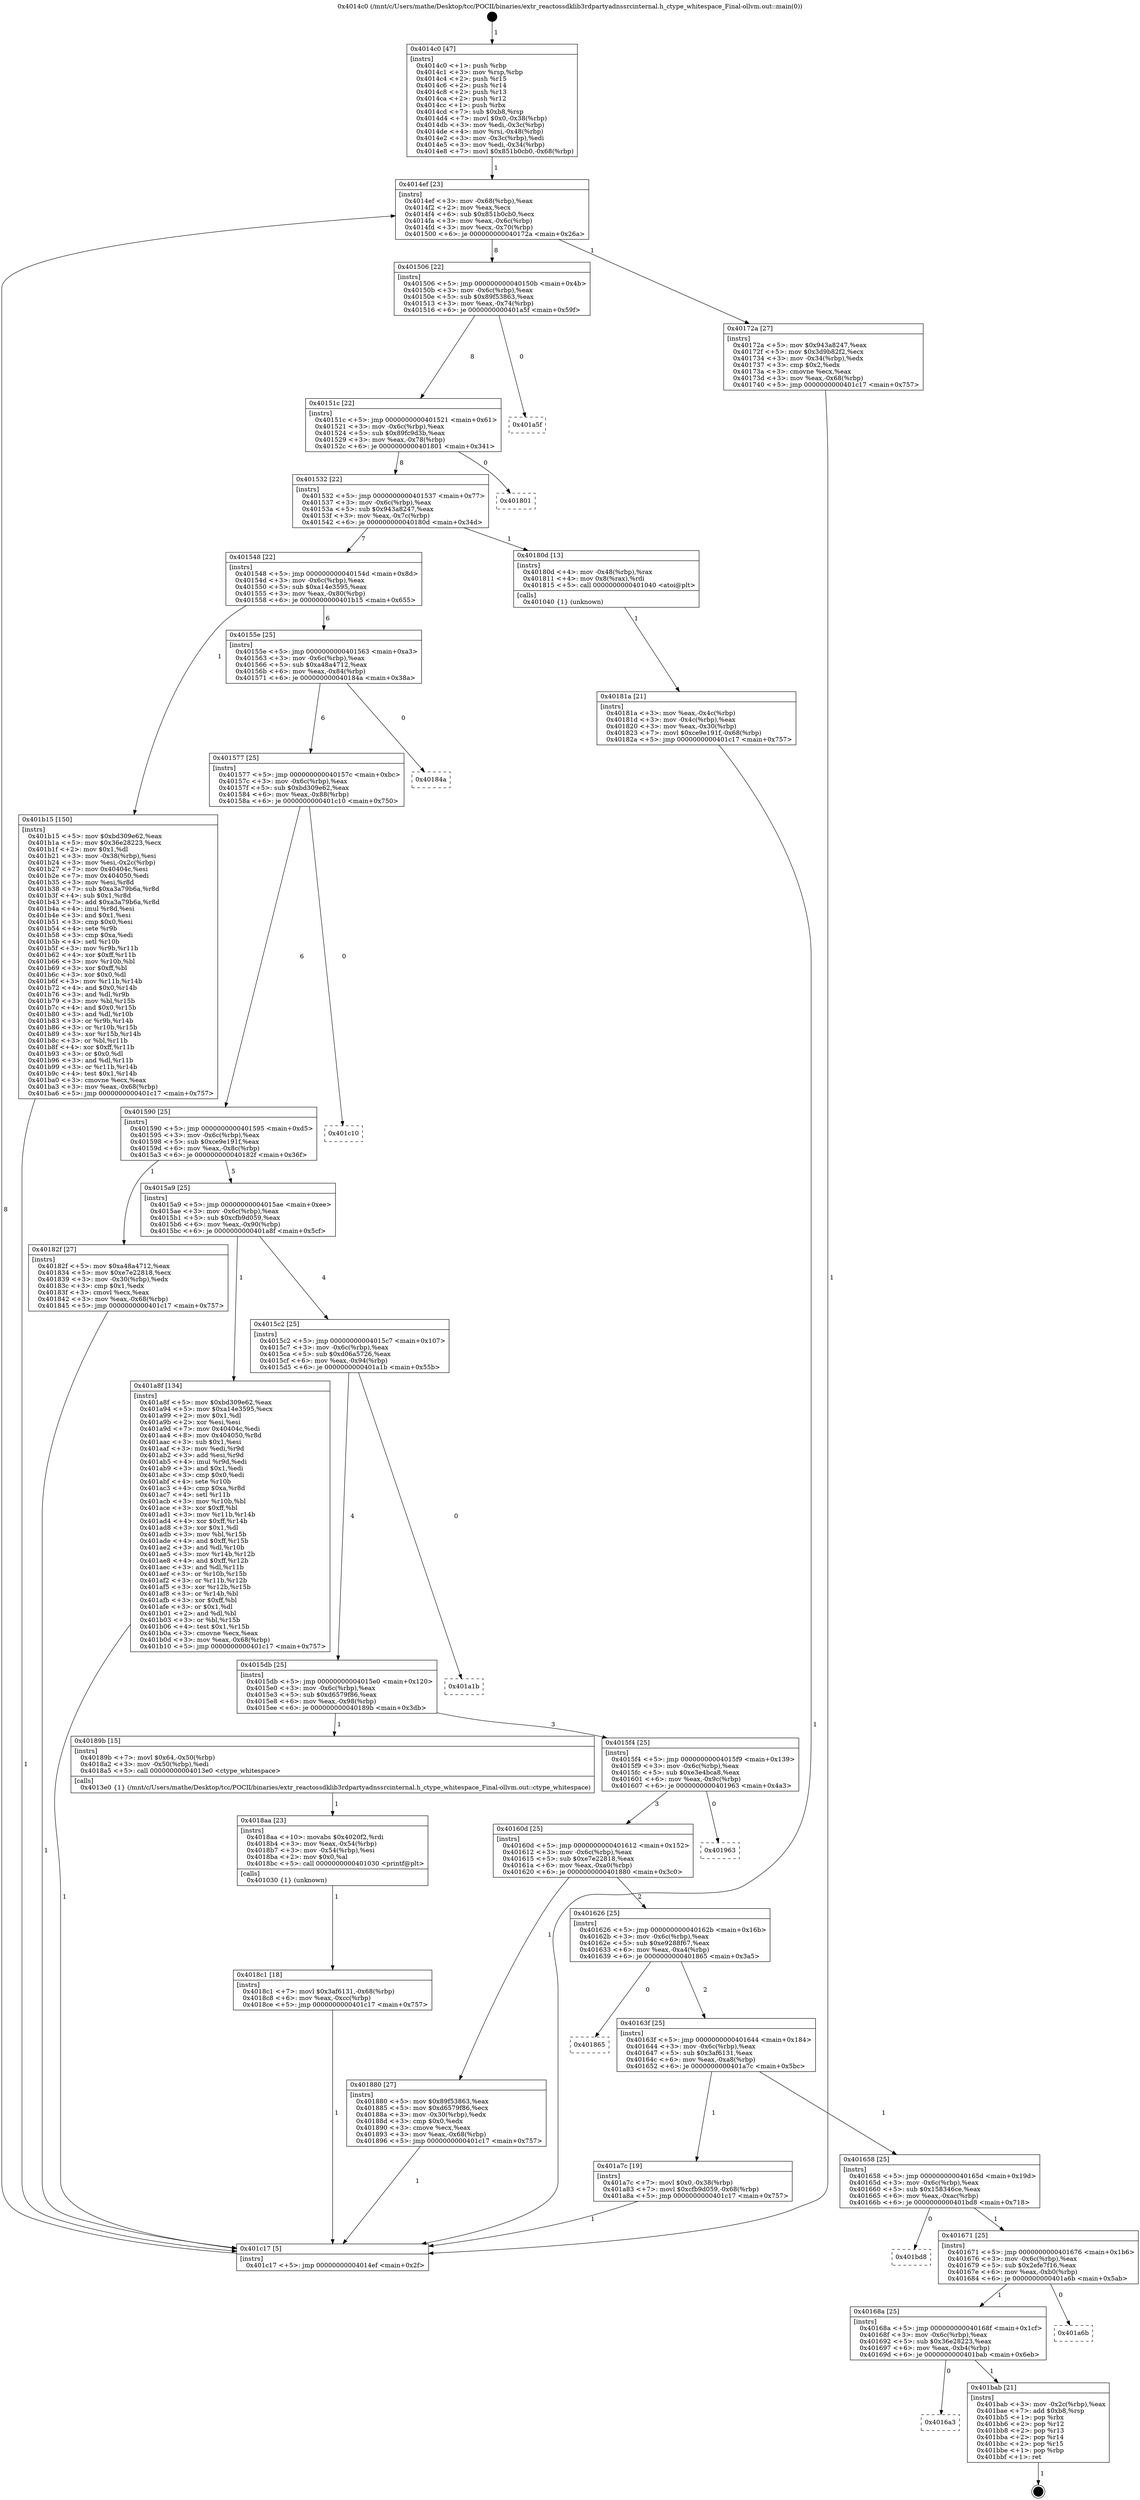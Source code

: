 digraph "0x4014c0" {
  label = "0x4014c0 (/mnt/c/Users/mathe/Desktop/tcc/POCII/binaries/extr_reactossdklib3rdpartyadnssrcinternal.h_ctype_whitespace_Final-ollvm.out::main(0))"
  labelloc = "t"
  node[shape=record]

  Entry [label="",width=0.3,height=0.3,shape=circle,fillcolor=black,style=filled]
  "0x4014ef" [label="{
     0x4014ef [23]\l
     | [instrs]\l
     &nbsp;&nbsp;0x4014ef \<+3\>: mov -0x68(%rbp),%eax\l
     &nbsp;&nbsp;0x4014f2 \<+2\>: mov %eax,%ecx\l
     &nbsp;&nbsp;0x4014f4 \<+6\>: sub $0x851b0cb0,%ecx\l
     &nbsp;&nbsp;0x4014fa \<+3\>: mov %eax,-0x6c(%rbp)\l
     &nbsp;&nbsp;0x4014fd \<+3\>: mov %ecx,-0x70(%rbp)\l
     &nbsp;&nbsp;0x401500 \<+6\>: je 000000000040172a \<main+0x26a\>\l
  }"]
  "0x40172a" [label="{
     0x40172a [27]\l
     | [instrs]\l
     &nbsp;&nbsp;0x40172a \<+5\>: mov $0x943a8247,%eax\l
     &nbsp;&nbsp;0x40172f \<+5\>: mov $0x3d9b82f2,%ecx\l
     &nbsp;&nbsp;0x401734 \<+3\>: mov -0x34(%rbp),%edx\l
     &nbsp;&nbsp;0x401737 \<+3\>: cmp $0x2,%edx\l
     &nbsp;&nbsp;0x40173a \<+3\>: cmovne %ecx,%eax\l
     &nbsp;&nbsp;0x40173d \<+3\>: mov %eax,-0x68(%rbp)\l
     &nbsp;&nbsp;0x401740 \<+5\>: jmp 0000000000401c17 \<main+0x757\>\l
  }"]
  "0x401506" [label="{
     0x401506 [22]\l
     | [instrs]\l
     &nbsp;&nbsp;0x401506 \<+5\>: jmp 000000000040150b \<main+0x4b\>\l
     &nbsp;&nbsp;0x40150b \<+3\>: mov -0x6c(%rbp),%eax\l
     &nbsp;&nbsp;0x40150e \<+5\>: sub $0x89f53863,%eax\l
     &nbsp;&nbsp;0x401513 \<+3\>: mov %eax,-0x74(%rbp)\l
     &nbsp;&nbsp;0x401516 \<+6\>: je 0000000000401a5f \<main+0x59f\>\l
  }"]
  "0x401c17" [label="{
     0x401c17 [5]\l
     | [instrs]\l
     &nbsp;&nbsp;0x401c17 \<+5\>: jmp 00000000004014ef \<main+0x2f\>\l
  }"]
  "0x4014c0" [label="{
     0x4014c0 [47]\l
     | [instrs]\l
     &nbsp;&nbsp;0x4014c0 \<+1\>: push %rbp\l
     &nbsp;&nbsp;0x4014c1 \<+3\>: mov %rsp,%rbp\l
     &nbsp;&nbsp;0x4014c4 \<+2\>: push %r15\l
     &nbsp;&nbsp;0x4014c6 \<+2\>: push %r14\l
     &nbsp;&nbsp;0x4014c8 \<+2\>: push %r13\l
     &nbsp;&nbsp;0x4014ca \<+2\>: push %r12\l
     &nbsp;&nbsp;0x4014cc \<+1\>: push %rbx\l
     &nbsp;&nbsp;0x4014cd \<+7\>: sub $0xb8,%rsp\l
     &nbsp;&nbsp;0x4014d4 \<+7\>: movl $0x0,-0x38(%rbp)\l
     &nbsp;&nbsp;0x4014db \<+3\>: mov %edi,-0x3c(%rbp)\l
     &nbsp;&nbsp;0x4014de \<+4\>: mov %rsi,-0x48(%rbp)\l
     &nbsp;&nbsp;0x4014e2 \<+3\>: mov -0x3c(%rbp),%edi\l
     &nbsp;&nbsp;0x4014e5 \<+3\>: mov %edi,-0x34(%rbp)\l
     &nbsp;&nbsp;0x4014e8 \<+7\>: movl $0x851b0cb0,-0x68(%rbp)\l
  }"]
  Exit [label="",width=0.3,height=0.3,shape=circle,fillcolor=black,style=filled,peripheries=2]
  "0x401a5f" [label="{
     0x401a5f\l
  }", style=dashed]
  "0x40151c" [label="{
     0x40151c [22]\l
     | [instrs]\l
     &nbsp;&nbsp;0x40151c \<+5\>: jmp 0000000000401521 \<main+0x61\>\l
     &nbsp;&nbsp;0x401521 \<+3\>: mov -0x6c(%rbp),%eax\l
     &nbsp;&nbsp;0x401524 \<+5\>: sub $0x89fc9d3b,%eax\l
     &nbsp;&nbsp;0x401529 \<+3\>: mov %eax,-0x78(%rbp)\l
     &nbsp;&nbsp;0x40152c \<+6\>: je 0000000000401801 \<main+0x341\>\l
  }"]
  "0x4016a3" [label="{
     0x4016a3\l
  }", style=dashed]
  "0x401801" [label="{
     0x401801\l
  }", style=dashed]
  "0x401532" [label="{
     0x401532 [22]\l
     | [instrs]\l
     &nbsp;&nbsp;0x401532 \<+5\>: jmp 0000000000401537 \<main+0x77\>\l
     &nbsp;&nbsp;0x401537 \<+3\>: mov -0x6c(%rbp),%eax\l
     &nbsp;&nbsp;0x40153a \<+5\>: sub $0x943a8247,%eax\l
     &nbsp;&nbsp;0x40153f \<+3\>: mov %eax,-0x7c(%rbp)\l
     &nbsp;&nbsp;0x401542 \<+6\>: je 000000000040180d \<main+0x34d\>\l
  }"]
  "0x401bab" [label="{
     0x401bab [21]\l
     | [instrs]\l
     &nbsp;&nbsp;0x401bab \<+3\>: mov -0x2c(%rbp),%eax\l
     &nbsp;&nbsp;0x401bae \<+7\>: add $0xb8,%rsp\l
     &nbsp;&nbsp;0x401bb5 \<+1\>: pop %rbx\l
     &nbsp;&nbsp;0x401bb6 \<+2\>: pop %r12\l
     &nbsp;&nbsp;0x401bb8 \<+2\>: pop %r13\l
     &nbsp;&nbsp;0x401bba \<+2\>: pop %r14\l
     &nbsp;&nbsp;0x401bbc \<+2\>: pop %r15\l
     &nbsp;&nbsp;0x401bbe \<+1\>: pop %rbp\l
     &nbsp;&nbsp;0x401bbf \<+1\>: ret\l
  }"]
  "0x40180d" [label="{
     0x40180d [13]\l
     | [instrs]\l
     &nbsp;&nbsp;0x40180d \<+4\>: mov -0x48(%rbp),%rax\l
     &nbsp;&nbsp;0x401811 \<+4\>: mov 0x8(%rax),%rdi\l
     &nbsp;&nbsp;0x401815 \<+5\>: call 0000000000401040 \<atoi@plt\>\l
     | [calls]\l
     &nbsp;&nbsp;0x401040 \{1\} (unknown)\l
  }"]
  "0x401548" [label="{
     0x401548 [22]\l
     | [instrs]\l
     &nbsp;&nbsp;0x401548 \<+5\>: jmp 000000000040154d \<main+0x8d\>\l
     &nbsp;&nbsp;0x40154d \<+3\>: mov -0x6c(%rbp),%eax\l
     &nbsp;&nbsp;0x401550 \<+5\>: sub $0xa14e3595,%eax\l
     &nbsp;&nbsp;0x401555 \<+3\>: mov %eax,-0x80(%rbp)\l
     &nbsp;&nbsp;0x401558 \<+6\>: je 0000000000401b15 \<main+0x655\>\l
  }"]
  "0x40181a" [label="{
     0x40181a [21]\l
     | [instrs]\l
     &nbsp;&nbsp;0x40181a \<+3\>: mov %eax,-0x4c(%rbp)\l
     &nbsp;&nbsp;0x40181d \<+3\>: mov -0x4c(%rbp),%eax\l
     &nbsp;&nbsp;0x401820 \<+3\>: mov %eax,-0x30(%rbp)\l
     &nbsp;&nbsp;0x401823 \<+7\>: movl $0xce9e191f,-0x68(%rbp)\l
     &nbsp;&nbsp;0x40182a \<+5\>: jmp 0000000000401c17 \<main+0x757\>\l
  }"]
  "0x40168a" [label="{
     0x40168a [25]\l
     | [instrs]\l
     &nbsp;&nbsp;0x40168a \<+5\>: jmp 000000000040168f \<main+0x1cf\>\l
     &nbsp;&nbsp;0x40168f \<+3\>: mov -0x6c(%rbp),%eax\l
     &nbsp;&nbsp;0x401692 \<+5\>: sub $0x36e28223,%eax\l
     &nbsp;&nbsp;0x401697 \<+6\>: mov %eax,-0xb4(%rbp)\l
     &nbsp;&nbsp;0x40169d \<+6\>: je 0000000000401bab \<main+0x6eb\>\l
  }"]
  "0x401b15" [label="{
     0x401b15 [150]\l
     | [instrs]\l
     &nbsp;&nbsp;0x401b15 \<+5\>: mov $0xbd309e62,%eax\l
     &nbsp;&nbsp;0x401b1a \<+5\>: mov $0x36e28223,%ecx\l
     &nbsp;&nbsp;0x401b1f \<+2\>: mov $0x1,%dl\l
     &nbsp;&nbsp;0x401b21 \<+3\>: mov -0x38(%rbp),%esi\l
     &nbsp;&nbsp;0x401b24 \<+3\>: mov %esi,-0x2c(%rbp)\l
     &nbsp;&nbsp;0x401b27 \<+7\>: mov 0x40404c,%esi\l
     &nbsp;&nbsp;0x401b2e \<+7\>: mov 0x404050,%edi\l
     &nbsp;&nbsp;0x401b35 \<+3\>: mov %esi,%r8d\l
     &nbsp;&nbsp;0x401b38 \<+7\>: sub $0xa3a79b6a,%r8d\l
     &nbsp;&nbsp;0x401b3f \<+4\>: sub $0x1,%r8d\l
     &nbsp;&nbsp;0x401b43 \<+7\>: add $0xa3a79b6a,%r8d\l
     &nbsp;&nbsp;0x401b4a \<+4\>: imul %r8d,%esi\l
     &nbsp;&nbsp;0x401b4e \<+3\>: and $0x1,%esi\l
     &nbsp;&nbsp;0x401b51 \<+3\>: cmp $0x0,%esi\l
     &nbsp;&nbsp;0x401b54 \<+4\>: sete %r9b\l
     &nbsp;&nbsp;0x401b58 \<+3\>: cmp $0xa,%edi\l
     &nbsp;&nbsp;0x401b5b \<+4\>: setl %r10b\l
     &nbsp;&nbsp;0x401b5f \<+3\>: mov %r9b,%r11b\l
     &nbsp;&nbsp;0x401b62 \<+4\>: xor $0xff,%r11b\l
     &nbsp;&nbsp;0x401b66 \<+3\>: mov %r10b,%bl\l
     &nbsp;&nbsp;0x401b69 \<+3\>: xor $0xff,%bl\l
     &nbsp;&nbsp;0x401b6c \<+3\>: xor $0x0,%dl\l
     &nbsp;&nbsp;0x401b6f \<+3\>: mov %r11b,%r14b\l
     &nbsp;&nbsp;0x401b72 \<+4\>: and $0x0,%r14b\l
     &nbsp;&nbsp;0x401b76 \<+3\>: and %dl,%r9b\l
     &nbsp;&nbsp;0x401b79 \<+3\>: mov %bl,%r15b\l
     &nbsp;&nbsp;0x401b7c \<+4\>: and $0x0,%r15b\l
     &nbsp;&nbsp;0x401b80 \<+3\>: and %dl,%r10b\l
     &nbsp;&nbsp;0x401b83 \<+3\>: or %r9b,%r14b\l
     &nbsp;&nbsp;0x401b86 \<+3\>: or %r10b,%r15b\l
     &nbsp;&nbsp;0x401b89 \<+3\>: xor %r15b,%r14b\l
     &nbsp;&nbsp;0x401b8c \<+3\>: or %bl,%r11b\l
     &nbsp;&nbsp;0x401b8f \<+4\>: xor $0xff,%r11b\l
     &nbsp;&nbsp;0x401b93 \<+3\>: or $0x0,%dl\l
     &nbsp;&nbsp;0x401b96 \<+3\>: and %dl,%r11b\l
     &nbsp;&nbsp;0x401b99 \<+3\>: or %r11b,%r14b\l
     &nbsp;&nbsp;0x401b9c \<+4\>: test $0x1,%r14b\l
     &nbsp;&nbsp;0x401ba0 \<+3\>: cmovne %ecx,%eax\l
     &nbsp;&nbsp;0x401ba3 \<+3\>: mov %eax,-0x68(%rbp)\l
     &nbsp;&nbsp;0x401ba6 \<+5\>: jmp 0000000000401c17 \<main+0x757\>\l
  }"]
  "0x40155e" [label="{
     0x40155e [25]\l
     | [instrs]\l
     &nbsp;&nbsp;0x40155e \<+5\>: jmp 0000000000401563 \<main+0xa3\>\l
     &nbsp;&nbsp;0x401563 \<+3\>: mov -0x6c(%rbp),%eax\l
     &nbsp;&nbsp;0x401566 \<+5\>: sub $0xa48a4712,%eax\l
     &nbsp;&nbsp;0x40156b \<+6\>: mov %eax,-0x84(%rbp)\l
     &nbsp;&nbsp;0x401571 \<+6\>: je 000000000040184a \<main+0x38a\>\l
  }"]
  "0x401a6b" [label="{
     0x401a6b\l
  }", style=dashed]
  "0x40184a" [label="{
     0x40184a\l
  }", style=dashed]
  "0x401577" [label="{
     0x401577 [25]\l
     | [instrs]\l
     &nbsp;&nbsp;0x401577 \<+5\>: jmp 000000000040157c \<main+0xbc\>\l
     &nbsp;&nbsp;0x40157c \<+3\>: mov -0x6c(%rbp),%eax\l
     &nbsp;&nbsp;0x40157f \<+5\>: sub $0xbd309e62,%eax\l
     &nbsp;&nbsp;0x401584 \<+6\>: mov %eax,-0x88(%rbp)\l
     &nbsp;&nbsp;0x40158a \<+6\>: je 0000000000401c10 \<main+0x750\>\l
  }"]
  "0x401671" [label="{
     0x401671 [25]\l
     | [instrs]\l
     &nbsp;&nbsp;0x401671 \<+5\>: jmp 0000000000401676 \<main+0x1b6\>\l
     &nbsp;&nbsp;0x401676 \<+3\>: mov -0x6c(%rbp),%eax\l
     &nbsp;&nbsp;0x401679 \<+5\>: sub $0x2efe7f16,%eax\l
     &nbsp;&nbsp;0x40167e \<+6\>: mov %eax,-0xb0(%rbp)\l
     &nbsp;&nbsp;0x401684 \<+6\>: je 0000000000401a6b \<main+0x5ab\>\l
  }"]
  "0x401c10" [label="{
     0x401c10\l
  }", style=dashed]
  "0x401590" [label="{
     0x401590 [25]\l
     | [instrs]\l
     &nbsp;&nbsp;0x401590 \<+5\>: jmp 0000000000401595 \<main+0xd5\>\l
     &nbsp;&nbsp;0x401595 \<+3\>: mov -0x6c(%rbp),%eax\l
     &nbsp;&nbsp;0x401598 \<+5\>: sub $0xce9e191f,%eax\l
     &nbsp;&nbsp;0x40159d \<+6\>: mov %eax,-0x8c(%rbp)\l
     &nbsp;&nbsp;0x4015a3 \<+6\>: je 000000000040182f \<main+0x36f\>\l
  }"]
  "0x401bd8" [label="{
     0x401bd8\l
  }", style=dashed]
  "0x40182f" [label="{
     0x40182f [27]\l
     | [instrs]\l
     &nbsp;&nbsp;0x40182f \<+5\>: mov $0xa48a4712,%eax\l
     &nbsp;&nbsp;0x401834 \<+5\>: mov $0xe7e22818,%ecx\l
     &nbsp;&nbsp;0x401839 \<+3\>: mov -0x30(%rbp),%edx\l
     &nbsp;&nbsp;0x40183c \<+3\>: cmp $0x1,%edx\l
     &nbsp;&nbsp;0x40183f \<+3\>: cmovl %ecx,%eax\l
     &nbsp;&nbsp;0x401842 \<+3\>: mov %eax,-0x68(%rbp)\l
     &nbsp;&nbsp;0x401845 \<+5\>: jmp 0000000000401c17 \<main+0x757\>\l
  }"]
  "0x4015a9" [label="{
     0x4015a9 [25]\l
     | [instrs]\l
     &nbsp;&nbsp;0x4015a9 \<+5\>: jmp 00000000004015ae \<main+0xee\>\l
     &nbsp;&nbsp;0x4015ae \<+3\>: mov -0x6c(%rbp),%eax\l
     &nbsp;&nbsp;0x4015b1 \<+5\>: sub $0xcfb9d059,%eax\l
     &nbsp;&nbsp;0x4015b6 \<+6\>: mov %eax,-0x90(%rbp)\l
     &nbsp;&nbsp;0x4015bc \<+6\>: je 0000000000401a8f \<main+0x5cf\>\l
  }"]
  "0x401658" [label="{
     0x401658 [25]\l
     | [instrs]\l
     &nbsp;&nbsp;0x401658 \<+5\>: jmp 000000000040165d \<main+0x19d\>\l
     &nbsp;&nbsp;0x40165d \<+3\>: mov -0x6c(%rbp),%eax\l
     &nbsp;&nbsp;0x401660 \<+5\>: sub $0x158346ce,%eax\l
     &nbsp;&nbsp;0x401665 \<+6\>: mov %eax,-0xac(%rbp)\l
     &nbsp;&nbsp;0x40166b \<+6\>: je 0000000000401bd8 \<main+0x718\>\l
  }"]
  "0x401a8f" [label="{
     0x401a8f [134]\l
     | [instrs]\l
     &nbsp;&nbsp;0x401a8f \<+5\>: mov $0xbd309e62,%eax\l
     &nbsp;&nbsp;0x401a94 \<+5\>: mov $0xa14e3595,%ecx\l
     &nbsp;&nbsp;0x401a99 \<+2\>: mov $0x1,%dl\l
     &nbsp;&nbsp;0x401a9b \<+2\>: xor %esi,%esi\l
     &nbsp;&nbsp;0x401a9d \<+7\>: mov 0x40404c,%edi\l
     &nbsp;&nbsp;0x401aa4 \<+8\>: mov 0x404050,%r8d\l
     &nbsp;&nbsp;0x401aac \<+3\>: sub $0x1,%esi\l
     &nbsp;&nbsp;0x401aaf \<+3\>: mov %edi,%r9d\l
     &nbsp;&nbsp;0x401ab2 \<+3\>: add %esi,%r9d\l
     &nbsp;&nbsp;0x401ab5 \<+4\>: imul %r9d,%edi\l
     &nbsp;&nbsp;0x401ab9 \<+3\>: and $0x1,%edi\l
     &nbsp;&nbsp;0x401abc \<+3\>: cmp $0x0,%edi\l
     &nbsp;&nbsp;0x401abf \<+4\>: sete %r10b\l
     &nbsp;&nbsp;0x401ac3 \<+4\>: cmp $0xa,%r8d\l
     &nbsp;&nbsp;0x401ac7 \<+4\>: setl %r11b\l
     &nbsp;&nbsp;0x401acb \<+3\>: mov %r10b,%bl\l
     &nbsp;&nbsp;0x401ace \<+3\>: xor $0xff,%bl\l
     &nbsp;&nbsp;0x401ad1 \<+3\>: mov %r11b,%r14b\l
     &nbsp;&nbsp;0x401ad4 \<+4\>: xor $0xff,%r14b\l
     &nbsp;&nbsp;0x401ad8 \<+3\>: xor $0x1,%dl\l
     &nbsp;&nbsp;0x401adb \<+3\>: mov %bl,%r15b\l
     &nbsp;&nbsp;0x401ade \<+4\>: and $0xff,%r15b\l
     &nbsp;&nbsp;0x401ae2 \<+3\>: and %dl,%r10b\l
     &nbsp;&nbsp;0x401ae5 \<+3\>: mov %r14b,%r12b\l
     &nbsp;&nbsp;0x401ae8 \<+4\>: and $0xff,%r12b\l
     &nbsp;&nbsp;0x401aec \<+3\>: and %dl,%r11b\l
     &nbsp;&nbsp;0x401aef \<+3\>: or %r10b,%r15b\l
     &nbsp;&nbsp;0x401af2 \<+3\>: or %r11b,%r12b\l
     &nbsp;&nbsp;0x401af5 \<+3\>: xor %r12b,%r15b\l
     &nbsp;&nbsp;0x401af8 \<+3\>: or %r14b,%bl\l
     &nbsp;&nbsp;0x401afb \<+3\>: xor $0xff,%bl\l
     &nbsp;&nbsp;0x401afe \<+3\>: or $0x1,%dl\l
     &nbsp;&nbsp;0x401b01 \<+2\>: and %dl,%bl\l
     &nbsp;&nbsp;0x401b03 \<+3\>: or %bl,%r15b\l
     &nbsp;&nbsp;0x401b06 \<+4\>: test $0x1,%r15b\l
     &nbsp;&nbsp;0x401b0a \<+3\>: cmovne %ecx,%eax\l
     &nbsp;&nbsp;0x401b0d \<+3\>: mov %eax,-0x68(%rbp)\l
     &nbsp;&nbsp;0x401b10 \<+5\>: jmp 0000000000401c17 \<main+0x757\>\l
  }"]
  "0x4015c2" [label="{
     0x4015c2 [25]\l
     | [instrs]\l
     &nbsp;&nbsp;0x4015c2 \<+5\>: jmp 00000000004015c7 \<main+0x107\>\l
     &nbsp;&nbsp;0x4015c7 \<+3\>: mov -0x6c(%rbp),%eax\l
     &nbsp;&nbsp;0x4015ca \<+5\>: sub $0xd06a5726,%eax\l
     &nbsp;&nbsp;0x4015cf \<+6\>: mov %eax,-0x94(%rbp)\l
     &nbsp;&nbsp;0x4015d5 \<+6\>: je 0000000000401a1b \<main+0x55b\>\l
  }"]
  "0x401a7c" [label="{
     0x401a7c [19]\l
     | [instrs]\l
     &nbsp;&nbsp;0x401a7c \<+7\>: movl $0x0,-0x38(%rbp)\l
     &nbsp;&nbsp;0x401a83 \<+7\>: movl $0xcfb9d059,-0x68(%rbp)\l
     &nbsp;&nbsp;0x401a8a \<+5\>: jmp 0000000000401c17 \<main+0x757\>\l
  }"]
  "0x401a1b" [label="{
     0x401a1b\l
  }", style=dashed]
  "0x4015db" [label="{
     0x4015db [25]\l
     | [instrs]\l
     &nbsp;&nbsp;0x4015db \<+5\>: jmp 00000000004015e0 \<main+0x120\>\l
     &nbsp;&nbsp;0x4015e0 \<+3\>: mov -0x6c(%rbp),%eax\l
     &nbsp;&nbsp;0x4015e3 \<+5\>: sub $0xd6579f86,%eax\l
     &nbsp;&nbsp;0x4015e8 \<+6\>: mov %eax,-0x98(%rbp)\l
     &nbsp;&nbsp;0x4015ee \<+6\>: je 000000000040189b \<main+0x3db\>\l
  }"]
  "0x40163f" [label="{
     0x40163f [25]\l
     | [instrs]\l
     &nbsp;&nbsp;0x40163f \<+5\>: jmp 0000000000401644 \<main+0x184\>\l
     &nbsp;&nbsp;0x401644 \<+3\>: mov -0x6c(%rbp),%eax\l
     &nbsp;&nbsp;0x401647 \<+5\>: sub $0x3af6131,%eax\l
     &nbsp;&nbsp;0x40164c \<+6\>: mov %eax,-0xa8(%rbp)\l
     &nbsp;&nbsp;0x401652 \<+6\>: je 0000000000401a7c \<main+0x5bc\>\l
  }"]
  "0x40189b" [label="{
     0x40189b [15]\l
     | [instrs]\l
     &nbsp;&nbsp;0x40189b \<+7\>: movl $0x64,-0x50(%rbp)\l
     &nbsp;&nbsp;0x4018a2 \<+3\>: mov -0x50(%rbp),%edi\l
     &nbsp;&nbsp;0x4018a5 \<+5\>: call 00000000004013e0 \<ctype_whitespace\>\l
     | [calls]\l
     &nbsp;&nbsp;0x4013e0 \{1\} (/mnt/c/Users/mathe/Desktop/tcc/POCII/binaries/extr_reactossdklib3rdpartyadnssrcinternal.h_ctype_whitespace_Final-ollvm.out::ctype_whitespace)\l
  }"]
  "0x4015f4" [label="{
     0x4015f4 [25]\l
     | [instrs]\l
     &nbsp;&nbsp;0x4015f4 \<+5\>: jmp 00000000004015f9 \<main+0x139\>\l
     &nbsp;&nbsp;0x4015f9 \<+3\>: mov -0x6c(%rbp),%eax\l
     &nbsp;&nbsp;0x4015fc \<+5\>: sub $0xe3e4bca8,%eax\l
     &nbsp;&nbsp;0x401601 \<+6\>: mov %eax,-0x9c(%rbp)\l
     &nbsp;&nbsp;0x401607 \<+6\>: je 0000000000401963 \<main+0x4a3\>\l
  }"]
  "0x401865" [label="{
     0x401865\l
  }", style=dashed]
  "0x401963" [label="{
     0x401963\l
  }", style=dashed]
  "0x40160d" [label="{
     0x40160d [25]\l
     | [instrs]\l
     &nbsp;&nbsp;0x40160d \<+5\>: jmp 0000000000401612 \<main+0x152\>\l
     &nbsp;&nbsp;0x401612 \<+3\>: mov -0x6c(%rbp),%eax\l
     &nbsp;&nbsp;0x401615 \<+5\>: sub $0xe7e22818,%eax\l
     &nbsp;&nbsp;0x40161a \<+6\>: mov %eax,-0xa0(%rbp)\l
     &nbsp;&nbsp;0x401620 \<+6\>: je 0000000000401880 \<main+0x3c0\>\l
  }"]
  "0x4018c1" [label="{
     0x4018c1 [18]\l
     | [instrs]\l
     &nbsp;&nbsp;0x4018c1 \<+7\>: movl $0x3af6131,-0x68(%rbp)\l
     &nbsp;&nbsp;0x4018c8 \<+6\>: mov %eax,-0xcc(%rbp)\l
     &nbsp;&nbsp;0x4018ce \<+5\>: jmp 0000000000401c17 \<main+0x757\>\l
  }"]
  "0x401880" [label="{
     0x401880 [27]\l
     | [instrs]\l
     &nbsp;&nbsp;0x401880 \<+5\>: mov $0x89f53863,%eax\l
     &nbsp;&nbsp;0x401885 \<+5\>: mov $0xd6579f86,%ecx\l
     &nbsp;&nbsp;0x40188a \<+3\>: mov -0x30(%rbp),%edx\l
     &nbsp;&nbsp;0x40188d \<+3\>: cmp $0x0,%edx\l
     &nbsp;&nbsp;0x401890 \<+3\>: cmove %ecx,%eax\l
     &nbsp;&nbsp;0x401893 \<+3\>: mov %eax,-0x68(%rbp)\l
     &nbsp;&nbsp;0x401896 \<+5\>: jmp 0000000000401c17 \<main+0x757\>\l
  }"]
  "0x401626" [label="{
     0x401626 [25]\l
     | [instrs]\l
     &nbsp;&nbsp;0x401626 \<+5\>: jmp 000000000040162b \<main+0x16b\>\l
     &nbsp;&nbsp;0x40162b \<+3\>: mov -0x6c(%rbp),%eax\l
     &nbsp;&nbsp;0x40162e \<+5\>: sub $0xe9288f67,%eax\l
     &nbsp;&nbsp;0x401633 \<+6\>: mov %eax,-0xa4(%rbp)\l
     &nbsp;&nbsp;0x401639 \<+6\>: je 0000000000401865 \<main+0x3a5\>\l
  }"]
  "0x4018aa" [label="{
     0x4018aa [23]\l
     | [instrs]\l
     &nbsp;&nbsp;0x4018aa \<+10\>: movabs $0x4020f2,%rdi\l
     &nbsp;&nbsp;0x4018b4 \<+3\>: mov %eax,-0x54(%rbp)\l
     &nbsp;&nbsp;0x4018b7 \<+3\>: mov -0x54(%rbp),%esi\l
     &nbsp;&nbsp;0x4018ba \<+2\>: mov $0x0,%al\l
     &nbsp;&nbsp;0x4018bc \<+5\>: call 0000000000401030 \<printf@plt\>\l
     | [calls]\l
     &nbsp;&nbsp;0x401030 \{1\} (unknown)\l
  }"]
  Entry -> "0x4014c0" [label=" 1"]
  "0x4014ef" -> "0x40172a" [label=" 1"]
  "0x4014ef" -> "0x401506" [label=" 8"]
  "0x40172a" -> "0x401c17" [label=" 1"]
  "0x4014c0" -> "0x4014ef" [label=" 1"]
  "0x401c17" -> "0x4014ef" [label=" 8"]
  "0x401bab" -> Exit [label=" 1"]
  "0x401506" -> "0x401a5f" [label=" 0"]
  "0x401506" -> "0x40151c" [label=" 8"]
  "0x40168a" -> "0x4016a3" [label=" 0"]
  "0x40151c" -> "0x401801" [label=" 0"]
  "0x40151c" -> "0x401532" [label=" 8"]
  "0x40168a" -> "0x401bab" [label=" 1"]
  "0x401532" -> "0x40180d" [label=" 1"]
  "0x401532" -> "0x401548" [label=" 7"]
  "0x40180d" -> "0x40181a" [label=" 1"]
  "0x40181a" -> "0x401c17" [label=" 1"]
  "0x401671" -> "0x40168a" [label=" 1"]
  "0x401548" -> "0x401b15" [label=" 1"]
  "0x401548" -> "0x40155e" [label=" 6"]
  "0x401671" -> "0x401a6b" [label=" 0"]
  "0x40155e" -> "0x40184a" [label=" 0"]
  "0x40155e" -> "0x401577" [label=" 6"]
  "0x401658" -> "0x401671" [label=" 1"]
  "0x401577" -> "0x401c10" [label=" 0"]
  "0x401577" -> "0x401590" [label=" 6"]
  "0x401658" -> "0x401bd8" [label=" 0"]
  "0x401590" -> "0x40182f" [label=" 1"]
  "0x401590" -> "0x4015a9" [label=" 5"]
  "0x40182f" -> "0x401c17" [label=" 1"]
  "0x401b15" -> "0x401c17" [label=" 1"]
  "0x4015a9" -> "0x401a8f" [label=" 1"]
  "0x4015a9" -> "0x4015c2" [label=" 4"]
  "0x401a8f" -> "0x401c17" [label=" 1"]
  "0x4015c2" -> "0x401a1b" [label=" 0"]
  "0x4015c2" -> "0x4015db" [label=" 4"]
  "0x401a7c" -> "0x401c17" [label=" 1"]
  "0x4015db" -> "0x40189b" [label=" 1"]
  "0x4015db" -> "0x4015f4" [label=" 3"]
  "0x40163f" -> "0x401a7c" [label=" 1"]
  "0x4015f4" -> "0x401963" [label=" 0"]
  "0x4015f4" -> "0x40160d" [label=" 3"]
  "0x40163f" -> "0x401658" [label=" 1"]
  "0x40160d" -> "0x401880" [label=" 1"]
  "0x40160d" -> "0x401626" [label=" 2"]
  "0x401880" -> "0x401c17" [label=" 1"]
  "0x40189b" -> "0x4018aa" [label=" 1"]
  "0x4018aa" -> "0x4018c1" [label=" 1"]
  "0x4018c1" -> "0x401c17" [label=" 1"]
  "0x401626" -> "0x40163f" [label=" 2"]
  "0x401626" -> "0x401865" [label=" 0"]
}
